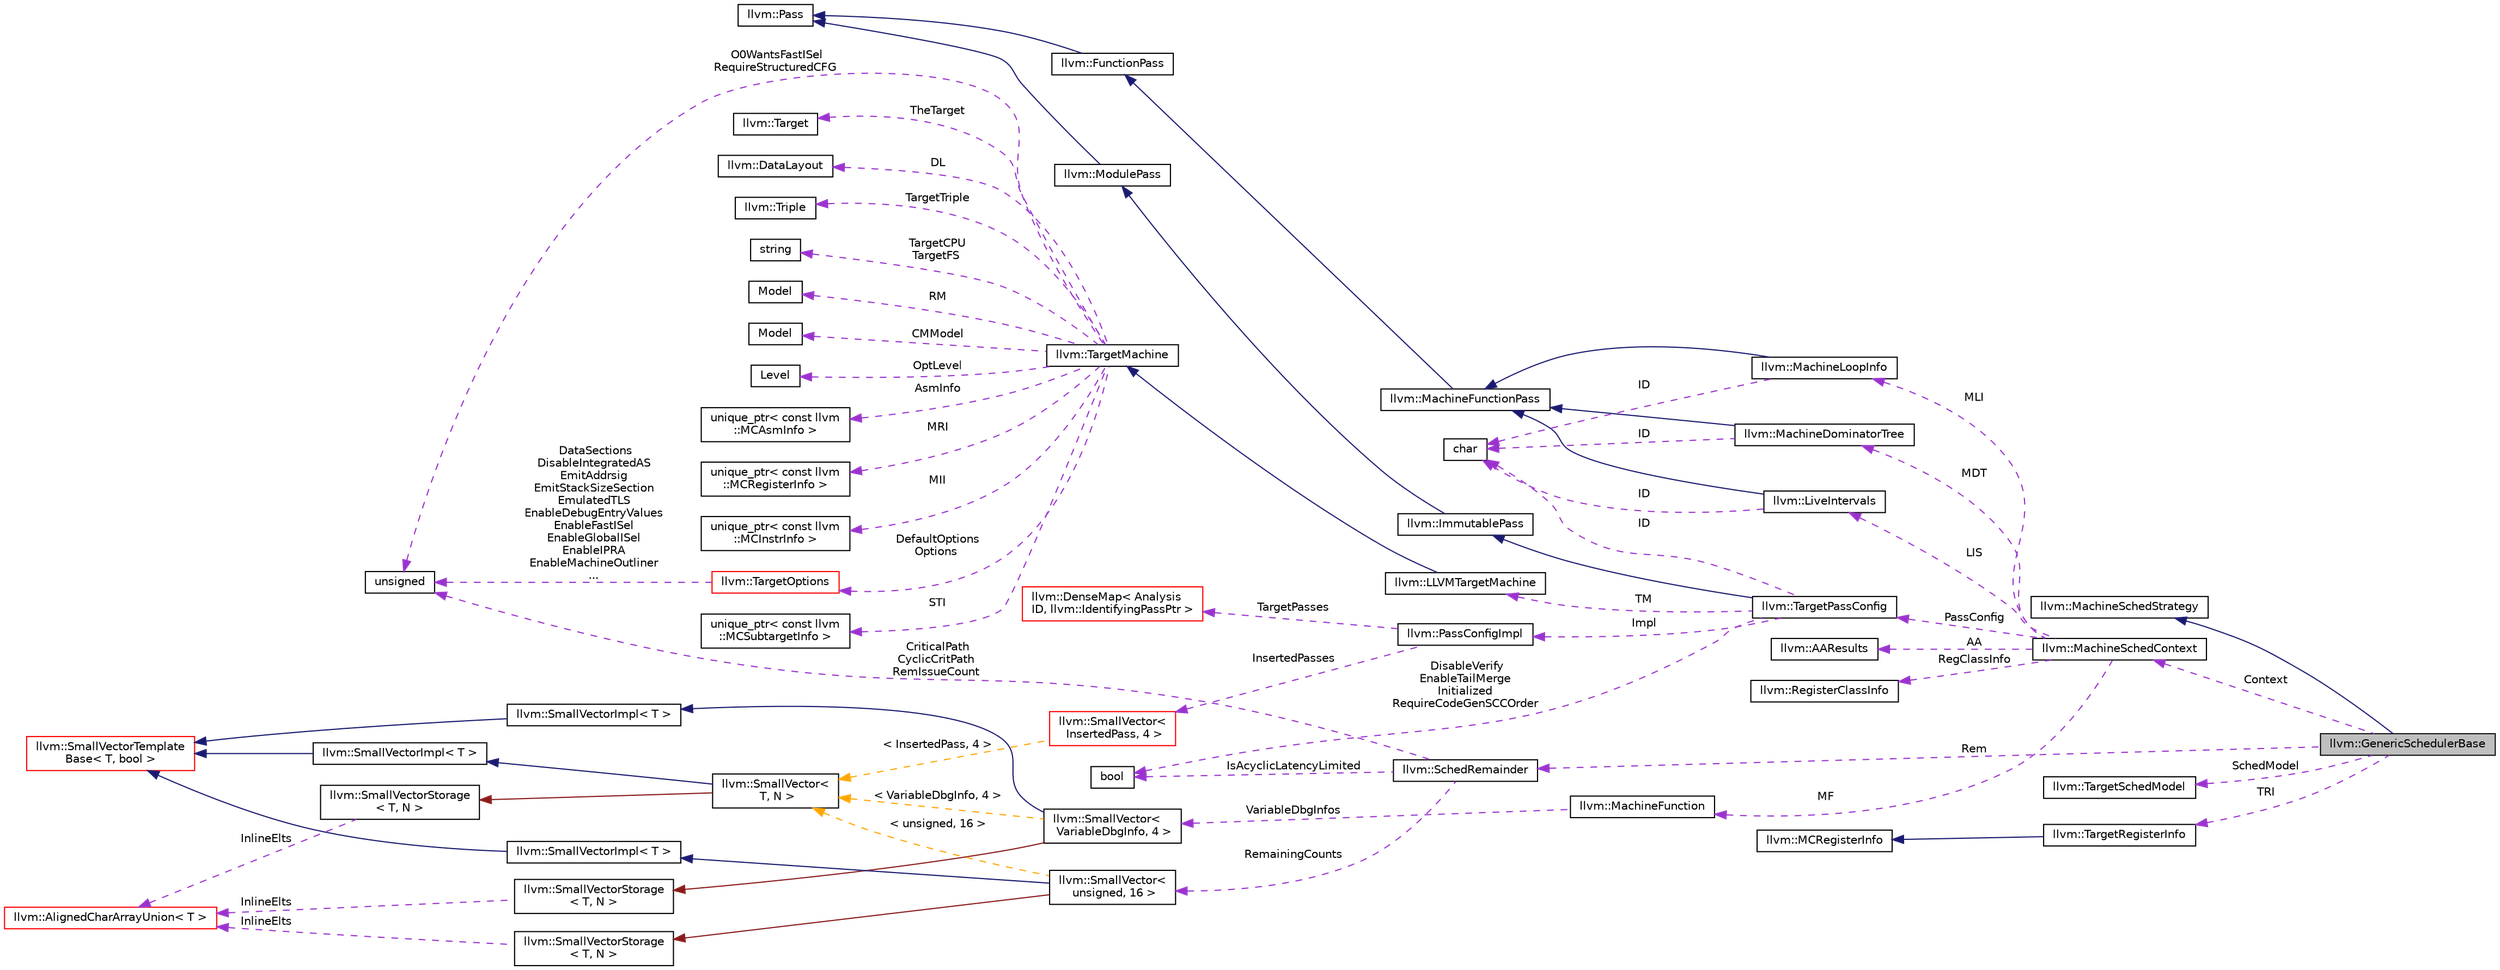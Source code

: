 digraph "llvm::GenericSchedulerBase"
{
 // LATEX_PDF_SIZE
  bgcolor="transparent";
  edge [fontname="Helvetica",fontsize="10",labelfontname="Helvetica",labelfontsize="10"];
  node [fontname="Helvetica",fontsize="10",shape="box"];
  rankdir="LR";
  Node1 [label="llvm::GenericSchedulerBase",height=0.2,width=0.4,color="black", fillcolor="grey75", style="filled", fontcolor="black",tooltip="Base class for GenericScheduler."];
  Node2 -> Node1 [dir="back",color="midnightblue",fontsize="10",style="solid",fontname="Helvetica"];
  Node2 [label="llvm::MachineSchedStrategy",height=0.2,width=0.4,color="black",URL="$classllvm_1_1MachineSchedStrategy.html",tooltip="MachineSchedStrategy - Interface to the scheduling algorithm used by ScheduleDAGMI."];
  Node3 -> Node1 [dir="back",color="darkorchid3",fontsize="10",style="dashed",label=" Context" ,fontname="Helvetica"];
  Node3 [label="llvm::MachineSchedContext",height=0.2,width=0.4,color="black",URL="$structllvm_1_1MachineSchedContext.html",tooltip="MachineSchedContext provides enough context from the MachineScheduler pass for the target to instanti..."];
  Node4 -> Node3 [dir="back",color="darkorchid3",fontsize="10",style="dashed",label=" MF" ,fontname="Helvetica"];
  Node4 [label="llvm::MachineFunction",height=0.2,width=0.4,color="black",URL="$classllvm_1_1MachineFunction.html",tooltip=" "];
  Node5 -> Node4 [dir="back",color="darkorchid3",fontsize="10",style="dashed",label=" VariableDbgInfos" ,fontname="Helvetica"];
  Node5 [label="llvm::SmallVector\<\l VariableDbgInfo, 4 \>",height=0.2,width=0.4,color="black",URL="$classllvm_1_1SmallVector.html",tooltip=" "];
  Node6 -> Node5 [dir="back",color="midnightblue",fontsize="10",style="solid",fontname="Helvetica"];
  Node6 [label="llvm::SmallVectorImpl\< T \>",height=0.2,width=0.4,color="black",URL="$classllvm_1_1SmallVectorImpl.html",tooltip="This class consists of common code factored out of the SmallVector class to reduce code duplication b..."];
  Node7 -> Node6 [dir="back",color="midnightblue",fontsize="10",style="solid",fontname="Helvetica"];
  Node7 [label="llvm::SmallVectorTemplate\lBase\< T, bool \>",height=0.2,width=0.4,color="red",URL="$classllvm_1_1SmallVectorTemplateBase.html",tooltip="SmallVectorTemplateBase<TriviallyCopyable = false> - This is where we put method implementations that..."];
  Node12 -> Node5 [dir="back",color="firebrick4",fontsize="10",style="solid",fontname="Helvetica"];
  Node12 [label="llvm::SmallVectorStorage\l\< T, N \>",height=0.2,width=0.4,color="black",URL="$structllvm_1_1SmallVectorStorage.html",tooltip="Storage for the SmallVector elements."];
  Node13 -> Node12 [dir="back",color="darkorchid3",fontsize="10",style="dashed",label=" InlineElts" ,fontname="Helvetica"];
  Node13 [label="llvm::AlignedCharArrayUnion\< T \>",height=0.2,width=0.4,color="red",URL="$structllvm_1_1AlignedCharArrayUnion.html",tooltip=" "];
  Node18 -> Node5 [dir="back",color="orange",fontsize="10",style="dashed",label=" \< VariableDbgInfo, 4 \>" ,fontname="Helvetica"];
  Node18 [label="llvm::SmallVector\<\l T, N \>",height=0.2,width=0.4,color="black",URL="$classllvm_1_1SmallVector.html",tooltip="This is a 'vector' (really, a variable-sized array), optimized for the case when the array is small."];
  Node19 -> Node18 [dir="back",color="midnightblue",fontsize="10",style="solid",fontname="Helvetica"];
  Node19 [label="llvm::SmallVectorImpl\< T \>",height=0.2,width=0.4,color="black",URL="$classllvm_1_1SmallVectorImpl.html",tooltip="This class consists of common code factored out of the SmallVector class to reduce code duplication b..."];
  Node7 -> Node19 [dir="back",color="midnightblue",fontsize="10",style="solid",fontname="Helvetica"];
  Node20 -> Node18 [dir="back",color="firebrick4",fontsize="10",style="solid",fontname="Helvetica"];
  Node20 [label="llvm::SmallVectorStorage\l\< T, N \>",height=0.2,width=0.4,color="black",URL="$structllvm_1_1SmallVectorStorage.html",tooltip="Storage for the SmallVector elements."];
  Node13 -> Node20 [dir="back",color="darkorchid3",fontsize="10",style="dashed",label=" InlineElts" ,fontname="Helvetica"];
  Node21 -> Node3 [dir="back",color="darkorchid3",fontsize="10",style="dashed",label=" MLI" ,fontname="Helvetica"];
  Node21 [label="llvm::MachineLoopInfo",height=0.2,width=0.4,color="black",URL="$classllvm_1_1MachineLoopInfo.html",tooltip=" "];
  Node22 -> Node21 [dir="back",color="midnightblue",fontsize="10",style="solid",fontname="Helvetica"];
  Node22 [label="llvm::MachineFunctionPass",height=0.2,width=0.4,color="black",URL="$classllvm_1_1MachineFunctionPass.html",tooltip="MachineFunctionPass - This class adapts the FunctionPass interface to allow convenient creation of pa..."];
  Node23 -> Node22 [dir="back",color="midnightblue",fontsize="10",style="solid",fontname="Helvetica"];
  Node23 [label="llvm::FunctionPass",height=0.2,width=0.4,color="black",URL="$classllvm_1_1FunctionPass.html",tooltip="FunctionPass class - This class is used to implement most global optimizations."];
  Node24 -> Node23 [dir="back",color="midnightblue",fontsize="10",style="solid",fontname="Helvetica"];
  Node24 [label="llvm::Pass",height=0.2,width=0.4,color="black",URL="$classllvm_1_1Pass.html",tooltip="Pass interface - Implemented by all 'passes'."];
  Node15 -> Node21 [dir="back",color="darkorchid3",fontsize="10",style="dashed",label=" ID" ,fontname="Helvetica"];
  Node15 [label="char",height=0.2,width=0.4,color="black",URL="$classchar.html",tooltip=" "];
  Node25 -> Node3 [dir="back",color="darkorchid3",fontsize="10",style="dashed",label=" MDT" ,fontname="Helvetica"];
  Node25 [label="llvm::MachineDominatorTree",height=0.2,width=0.4,color="black",URL="$classllvm_1_1MachineDominatorTree.html",tooltip="DominatorTree Class - Concrete subclass of DominatorTreeBase that is used to compute a normal dominat..."];
  Node22 -> Node25 [dir="back",color="midnightblue",fontsize="10",style="solid",fontname="Helvetica"];
  Node15 -> Node25 [dir="back",color="darkorchid3",fontsize="10",style="dashed",label=" ID" ,fontname="Helvetica"];
  Node26 -> Node3 [dir="back",color="darkorchid3",fontsize="10",style="dashed",label=" PassConfig" ,fontname="Helvetica"];
  Node26 [label="llvm::TargetPassConfig",height=0.2,width=0.4,color="black",URL="$classllvm_1_1TargetPassConfig.html",tooltip="Target-Independent Code Generator Pass Configuration Options."];
  Node27 -> Node26 [dir="back",color="midnightblue",fontsize="10",style="solid",fontname="Helvetica"];
  Node27 [label="llvm::ImmutablePass",height=0.2,width=0.4,color="black",URL="$classllvm_1_1ImmutablePass.html",tooltip="ImmutablePass class - This class is used to provide information that does not need to be run."];
  Node28 -> Node27 [dir="back",color="midnightblue",fontsize="10",style="solid",fontname="Helvetica"];
  Node28 [label="llvm::ModulePass",height=0.2,width=0.4,color="black",URL="$classllvm_1_1ModulePass.html",tooltip="ModulePass class - This class is used to implement unstructured interprocedural optimizations and ana..."];
  Node24 -> Node28 [dir="back",color="midnightblue",fontsize="10",style="solid",fontname="Helvetica"];
  Node29 -> Node26 [dir="back",color="darkorchid3",fontsize="10",style="dashed",label=" TM" ,fontname="Helvetica"];
  Node29 [label="llvm::LLVMTargetMachine",height=0.2,width=0.4,color="black",URL="$classllvm_1_1LLVMTargetMachine.html",tooltip="This class describes a target machine that is implemented with the LLVM target-independent code gener..."];
  Node30 -> Node29 [dir="back",color="midnightblue",fontsize="10",style="solid",fontname="Helvetica"];
  Node30 [label="llvm::TargetMachine",height=0.2,width=0.4,color="black",URL="$classllvm_1_1TargetMachine.html",tooltip="Primary interface to the complete machine description for the target machine."];
  Node31 -> Node30 [dir="back",color="darkorchid3",fontsize="10",style="dashed",label=" TheTarget" ,fontname="Helvetica"];
  Node31 [label="llvm::Target",height=0.2,width=0.4,color="black",URL="$classllvm_1_1Target.html",tooltip="Target - Wrapper for Target specific information."];
  Node32 -> Node30 [dir="back",color="darkorchid3",fontsize="10",style="dashed",label=" DL" ,fontname="Helvetica"];
  Node32 [label="llvm::DataLayout",height=0.2,width=0.4,color="black",URL="$classllvm_1_1DataLayout.html",tooltip="A parsed version of the target data layout string in and methods for querying it."];
  Node33 -> Node30 [dir="back",color="darkorchid3",fontsize="10",style="dashed",label=" TargetTriple" ,fontname="Helvetica"];
  Node33 [label="llvm::Triple",height=0.2,width=0.4,color="black",URL="$classllvm_1_1Triple.html",tooltip="Triple - Helper class for working with autoconf configuration names."];
  Node34 -> Node30 [dir="back",color="darkorchid3",fontsize="10",style="dashed",label=" TargetCPU\nTargetFS" ,fontname="Helvetica"];
  Node34 [label="string",height=0.2,width=0.4,color="black",tooltip=" "];
  Node35 -> Node30 [dir="back",color="darkorchid3",fontsize="10",style="dashed",label=" RM" ,fontname="Helvetica"];
  Node35 [label="Model",height=0.2,width=0.4,color="black",tooltip=" "];
  Node36 -> Node30 [dir="back",color="darkorchid3",fontsize="10",style="dashed",label=" CMModel" ,fontname="Helvetica"];
  Node36 [label="Model",height=0.2,width=0.4,color="black",tooltip=" "];
  Node37 -> Node30 [dir="back",color="darkorchid3",fontsize="10",style="dashed",label=" OptLevel" ,fontname="Helvetica"];
  Node37 [label="Level",height=0.2,width=0.4,color="black",tooltip=" "];
  Node38 -> Node30 [dir="back",color="darkorchid3",fontsize="10",style="dashed",label=" AsmInfo" ,fontname="Helvetica"];
  Node38 [label="unique_ptr\< const llvm\l::MCAsmInfo \>",height=0.2,width=0.4,color="black",tooltip=" "];
  Node39 -> Node30 [dir="back",color="darkorchid3",fontsize="10",style="dashed",label=" MRI" ,fontname="Helvetica"];
  Node39 [label="unique_ptr\< const llvm\l::MCRegisterInfo \>",height=0.2,width=0.4,color="black",tooltip=" "];
  Node40 -> Node30 [dir="back",color="darkorchid3",fontsize="10",style="dashed",label=" MII" ,fontname="Helvetica"];
  Node40 [label="unique_ptr\< const llvm\l::MCInstrInfo \>",height=0.2,width=0.4,color="black",tooltip=" "];
  Node41 -> Node30 [dir="back",color="darkorchid3",fontsize="10",style="dashed",label=" STI" ,fontname="Helvetica"];
  Node41 [label="unique_ptr\< const llvm\l::MCSubtargetInfo \>",height=0.2,width=0.4,color="black",tooltip=" "];
  Node11 -> Node30 [dir="back",color="darkorchid3",fontsize="10",style="dashed",label=" O0WantsFastISel\nRequireStructuredCFG" ,fontname="Helvetica"];
  Node11 [label="unsigned",height=0.2,width=0.4,color="black",URL="$classunsigned.html",tooltip=" "];
  Node42 -> Node30 [dir="back",color="darkorchid3",fontsize="10",style="dashed",label=" DefaultOptions\nOptions" ,fontname="Helvetica"];
  Node42 [label="llvm::TargetOptions",height=0.2,width=0.4,color="red",URL="$classllvm_1_1TargetOptions.html",tooltip=" "];
  Node11 -> Node42 [dir="back",color="darkorchid3",fontsize="10",style="dashed",label=" DataSections\nDisableIntegratedAS\nEmitAddrsig\nEmitStackSizeSection\nEmulatedTLS\nEnableDebugEntryValues\nEnableFastISel\nEnableGlobalISel\nEnableIPRA\nEnableMachineOutliner\n..." ,fontname="Helvetica"];
  Node56 -> Node26 [dir="back",color="darkorchid3",fontsize="10",style="dashed",label=" Impl" ,fontname="Helvetica"];
  Node56 [label="llvm::PassConfigImpl",height=0.2,width=0.4,color="black",URL="$classllvm_1_1PassConfigImpl.html",tooltip=" "];
  Node57 -> Node56 [dir="back",color="darkorchid3",fontsize="10",style="dashed",label=" TargetPasses" ,fontname="Helvetica"];
  Node57 [label="llvm::DenseMap\< Analysis\lID, llvm::IdentifyingPassPtr \>",height=0.2,width=0.4,color="red",URL="$classllvm_1_1DenseMap.html",tooltip=" "];
  Node62 -> Node56 [dir="back",color="darkorchid3",fontsize="10",style="dashed",label=" InsertedPasses" ,fontname="Helvetica"];
  Node62 [label="llvm::SmallVector\<\l InsertedPass, 4 \>",height=0.2,width=0.4,color="red",URL="$classllvm_1_1SmallVector.html",tooltip=" "];
  Node18 -> Node62 [dir="back",color="orange",fontsize="10",style="dashed",label=" \< InsertedPass, 4 \>" ,fontname="Helvetica"];
  Node53 -> Node26 [dir="back",color="darkorchid3",fontsize="10",style="dashed",label=" DisableVerify\nEnableTailMerge\nInitialized\nRequireCodeGenSCCOrder" ,fontname="Helvetica"];
  Node53 [label="bool",height=0.2,width=0.4,color="black",URL="$classbool.html",tooltip=" "];
  Node15 -> Node26 [dir="back",color="darkorchid3",fontsize="10",style="dashed",label=" ID" ,fontname="Helvetica"];
  Node65 -> Node3 [dir="back",color="darkorchid3",fontsize="10",style="dashed",label=" AA" ,fontname="Helvetica"];
  Node65 [label="llvm::AAResults",height=0.2,width=0.4,color="black",URL="$classllvm_1_1AAResults.html",tooltip=" "];
  Node66 -> Node3 [dir="back",color="darkorchid3",fontsize="10",style="dashed",label=" LIS" ,fontname="Helvetica"];
  Node66 [label="llvm::LiveIntervals",height=0.2,width=0.4,color="black",URL="$classllvm_1_1LiveIntervals.html",tooltip=" "];
  Node22 -> Node66 [dir="back",color="midnightblue",fontsize="10",style="solid",fontname="Helvetica"];
  Node15 -> Node66 [dir="back",color="darkorchid3",fontsize="10",style="dashed",label=" ID" ,fontname="Helvetica"];
  Node67 -> Node3 [dir="back",color="darkorchid3",fontsize="10",style="dashed",label=" RegClassInfo" ,fontname="Helvetica"];
  Node67 [label="llvm::RegisterClassInfo",height=0.2,width=0.4,color="black",URL="$classllvm_1_1RegisterClassInfo.html",tooltip=" "];
  Node68 -> Node1 [dir="back",color="darkorchid3",fontsize="10",style="dashed",label=" SchedModel" ,fontname="Helvetica"];
  Node68 [label="llvm::TargetSchedModel",height=0.2,width=0.4,color="black",URL="$classllvm_1_1TargetSchedModel.html",tooltip="Provide an instruction scheduling machine model to CodeGen passes."];
  Node69 -> Node1 [dir="back",color="darkorchid3",fontsize="10",style="dashed",label=" TRI" ,fontname="Helvetica"];
  Node69 [label="llvm::TargetRegisterInfo",height=0.2,width=0.4,color="black",URL="$classllvm_1_1TargetRegisterInfo.html",tooltip="TargetRegisterInfo base class - We assume that the target defines a static array of TargetRegisterDes..."];
  Node70 -> Node69 [dir="back",color="midnightblue",fontsize="10",style="solid",fontname="Helvetica"];
  Node70 [label="llvm::MCRegisterInfo",height=0.2,width=0.4,color="black",URL="$classllvm_1_1MCRegisterInfo.html",tooltip="MCRegisterInfo base class - We assume that the target defines a static array of MCRegisterDesc object..."];
  Node71 -> Node1 [dir="back",color="darkorchid3",fontsize="10",style="dashed",label=" Rem" ,fontname="Helvetica"];
  Node71 [label="llvm::SchedRemainder",height=0.2,width=0.4,color="black",URL="$structllvm_1_1SchedRemainder.html",tooltip="Summarize the unscheduled region."];
  Node11 -> Node71 [dir="back",color="darkorchid3",fontsize="10",style="dashed",label=" CriticalPath\nCyclicCritPath\nRemIssueCount" ,fontname="Helvetica"];
  Node53 -> Node71 [dir="back",color="darkorchid3",fontsize="10",style="dashed",label=" IsAcyclicLatencyLimited" ,fontname="Helvetica"];
  Node72 -> Node71 [dir="back",color="darkorchid3",fontsize="10",style="dashed",label=" RemainingCounts" ,fontname="Helvetica"];
  Node72 [label="llvm::SmallVector\<\l unsigned, 16 \>",height=0.2,width=0.4,color="black",URL="$classllvm_1_1SmallVector.html",tooltip=" "];
  Node73 -> Node72 [dir="back",color="midnightblue",fontsize="10",style="solid",fontname="Helvetica"];
  Node73 [label="llvm::SmallVectorImpl\< T \>",height=0.2,width=0.4,color="black",URL="$classllvm_1_1SmallVectorImpl.html",tooltip="This class consists of common code factored out of the SmallVector class to reduce code duplication b..."];
  Node7 -> Node73 [dir="back",color="midnightblue",fontsize="10",style="solid",fontname="Helvetica"];
  Node74 -> Node72 [dir="back",color="firebrick4",fontsize="10",style="solid",fontname="Helvetica"];
  Node74 [label="llvm::SmallVectorStorage\l\< T, N \>",height=0.2,width=0.4,color="black",URL="$structllvm_1_1SmallVectorStorage.html",tooltip="Storage for the SmallVector elements."];
  Node13 -> Node74 [dir="back",color="darkorchid3",fontsize="10",style="dashed",label=" InlineElts" ,fontname="Helvetica"];
  Node18 -> Node72 [dir="back",color="orange",fontsize="10",style="dashed",label=" \< unsigned, 16 \>" ,fontname="Helvetica"];
}
